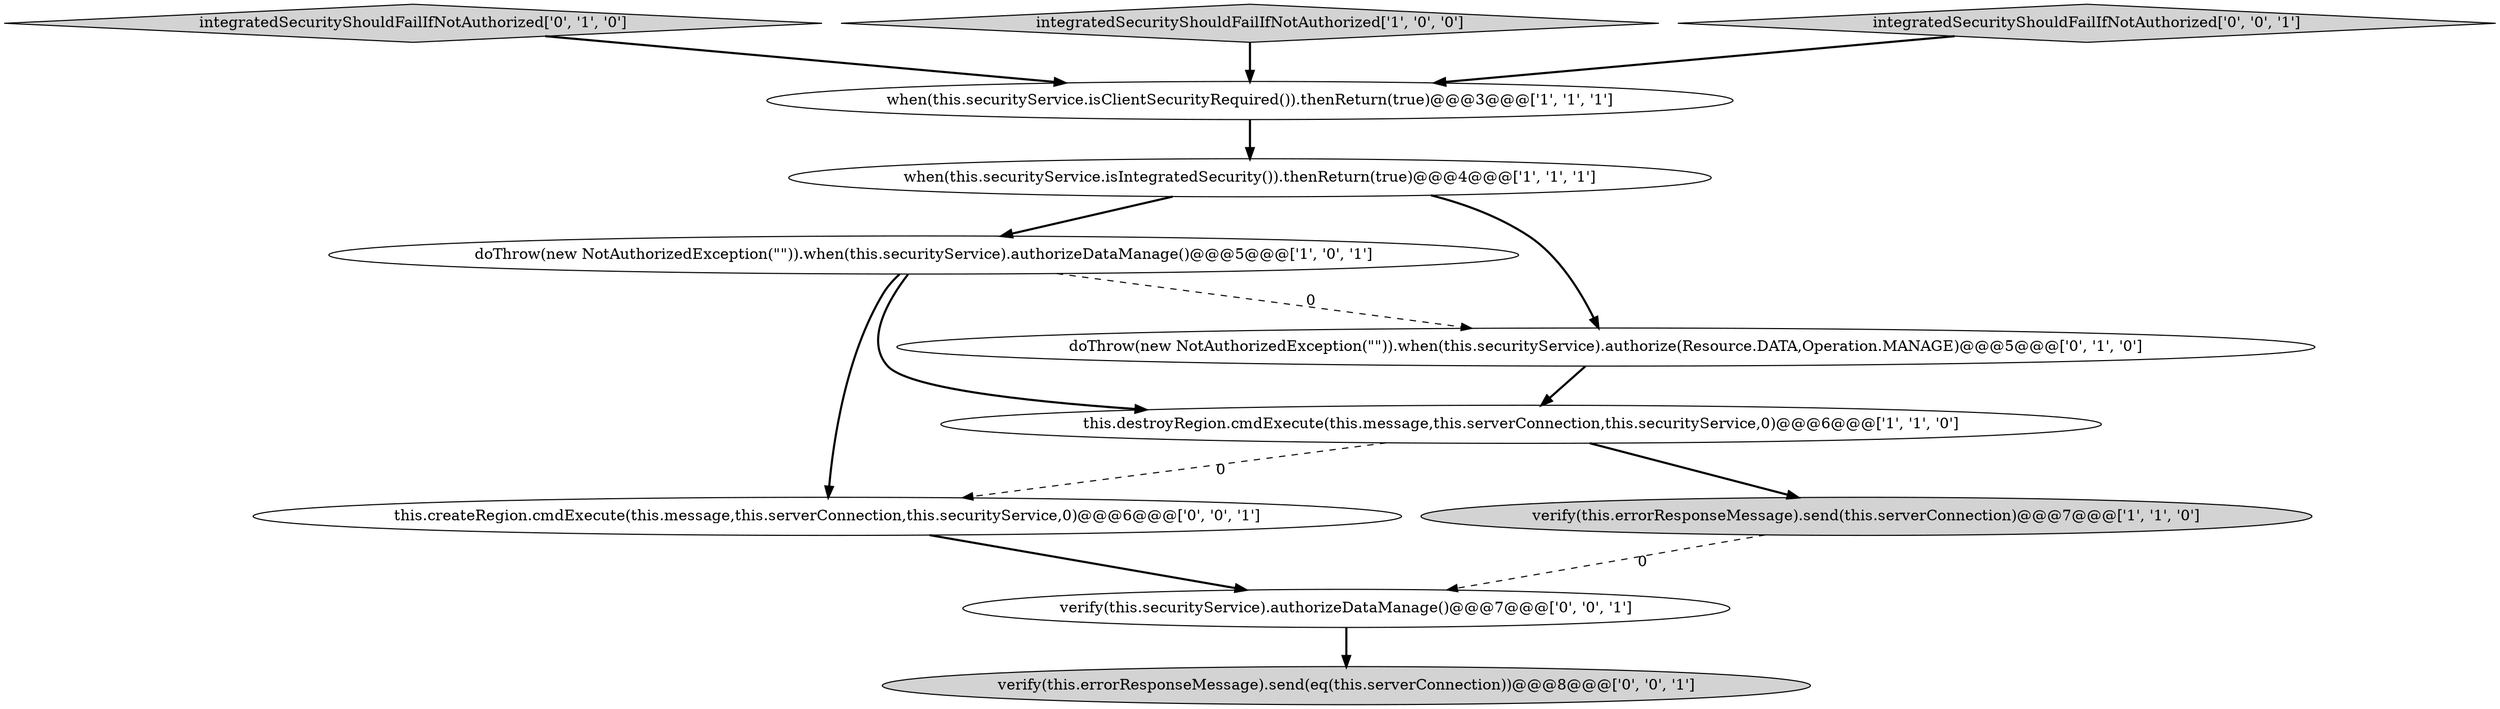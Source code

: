 digraph {
7 [style = filled, label = "integratedSecurityShouldFailIfNotAuthorized['0', '1', '0']", fillcolor = lightgray, shape = diamond image = "AAA0AAABBB2BBB"];
9 [style = filled, label = "this.createRegion.cmdExecute(this.message,this.serverConnection,this.securityService,0)@@@6@@@['0', '0', '1']", fillcolor = white, shape = ellipse image = "AAA0AAABBB3BBB"];
1 [style = filled, label = "integratedSecurityShouldFailIfNotAuthorized['1', '0', '0']", fillcolor = lightgray, shape = diamond image = "AAA0AAABBB1BBB"];
6 [style = filled, label = "doThrow(new NotAuthorizedException(\"\")).when(this.securityService).authorize(Resource.DATA,Operation.MANAGE)@@@5@@@['0', '1', '0']", fillcolor = white, shape = ellipse image = "AAA1AAABBB2BBB"];
5 [style = filled, label = "when(this.securityService.isIntegratedSecurity()).thenReturn(true)@@@4@@@['1', '1', '1']", fillcolor = white, shape = ellipse image = "AAA0AAABBB1BBB"];
8 [style = filled, label = "integratedSecurityShouldFailIfNotAuthorized['0', '0', '1']", fillcolor = lightgray, shape = diamond image = "AAA0AAABBB3BBB"];
4 [style = filled, label = "doThrow(new NotAuthorizedException(\"\")).when(this.securityService).authorizeDataManage()@@@5@@@['1', '0', '1']", fillcolor = white, shape = ellipse image = "AAA0AAABBB1BBB"];
10 [style = filled, label = "verify(this.errorResponseMessage).send(eq(this.serverConnection))@@@8@@@['0', '0', '1']", fillcolor = lightgray, shape = ellipse image = "AAA0AAABBB3BBB"];
2 [style = filled, label = "when(this.securityService.isClientSecurityRequired()).thenReturn(true)@@@3@@@['1', '1', '1']", fillcolor = white, shape = ellipse image = "AAA0AAABBB1BBB"];
3 [style = filled, label = "verify(this.errorResponseMessage).send(this.serverConnection)@@@7@@@['1', '1', '0']", fillcolor = lightgray, shape = ellipse image = "AAA0AAABBB1BBB"];
0 [style = filled, label = "this.destroyRegion.cmdExecute(this.message,this.serverConnection,this.securityService,0)@@@6@@@['1', '1', '0']", fillcolor = white, shape = ellipse image = "AAA0AAABBB1BBB"];
11 [style = filled, label = "verify(this.securityService).authorizeDataManage()@@@7@@@['0', '0', '1']", fillcolor = white, shape = ellipse image = "AAA0AAABBB3BBB"];
6->0 [style = bold, label=""];
4->6 [style = dashed, label="0"];
8->2 [style = bold, label=""];
11->10 [style = bold, label=""];
3->11 [style = dashed, label="0"];
4->0 [style = bold, label=""];
0->3 [style = bold, label=""];
9->11 [style = bold, label=""];
5->6 [style = bold, label=""];
4->9 [style = bold, label=""];
1->2 [style = bold, label=""];
0->9 [style = dashed, label="0"];
5->4 [style = bold, label=""];
2->5 [style = bold, label=""];
7->2 [style = bold, label=""];
}
